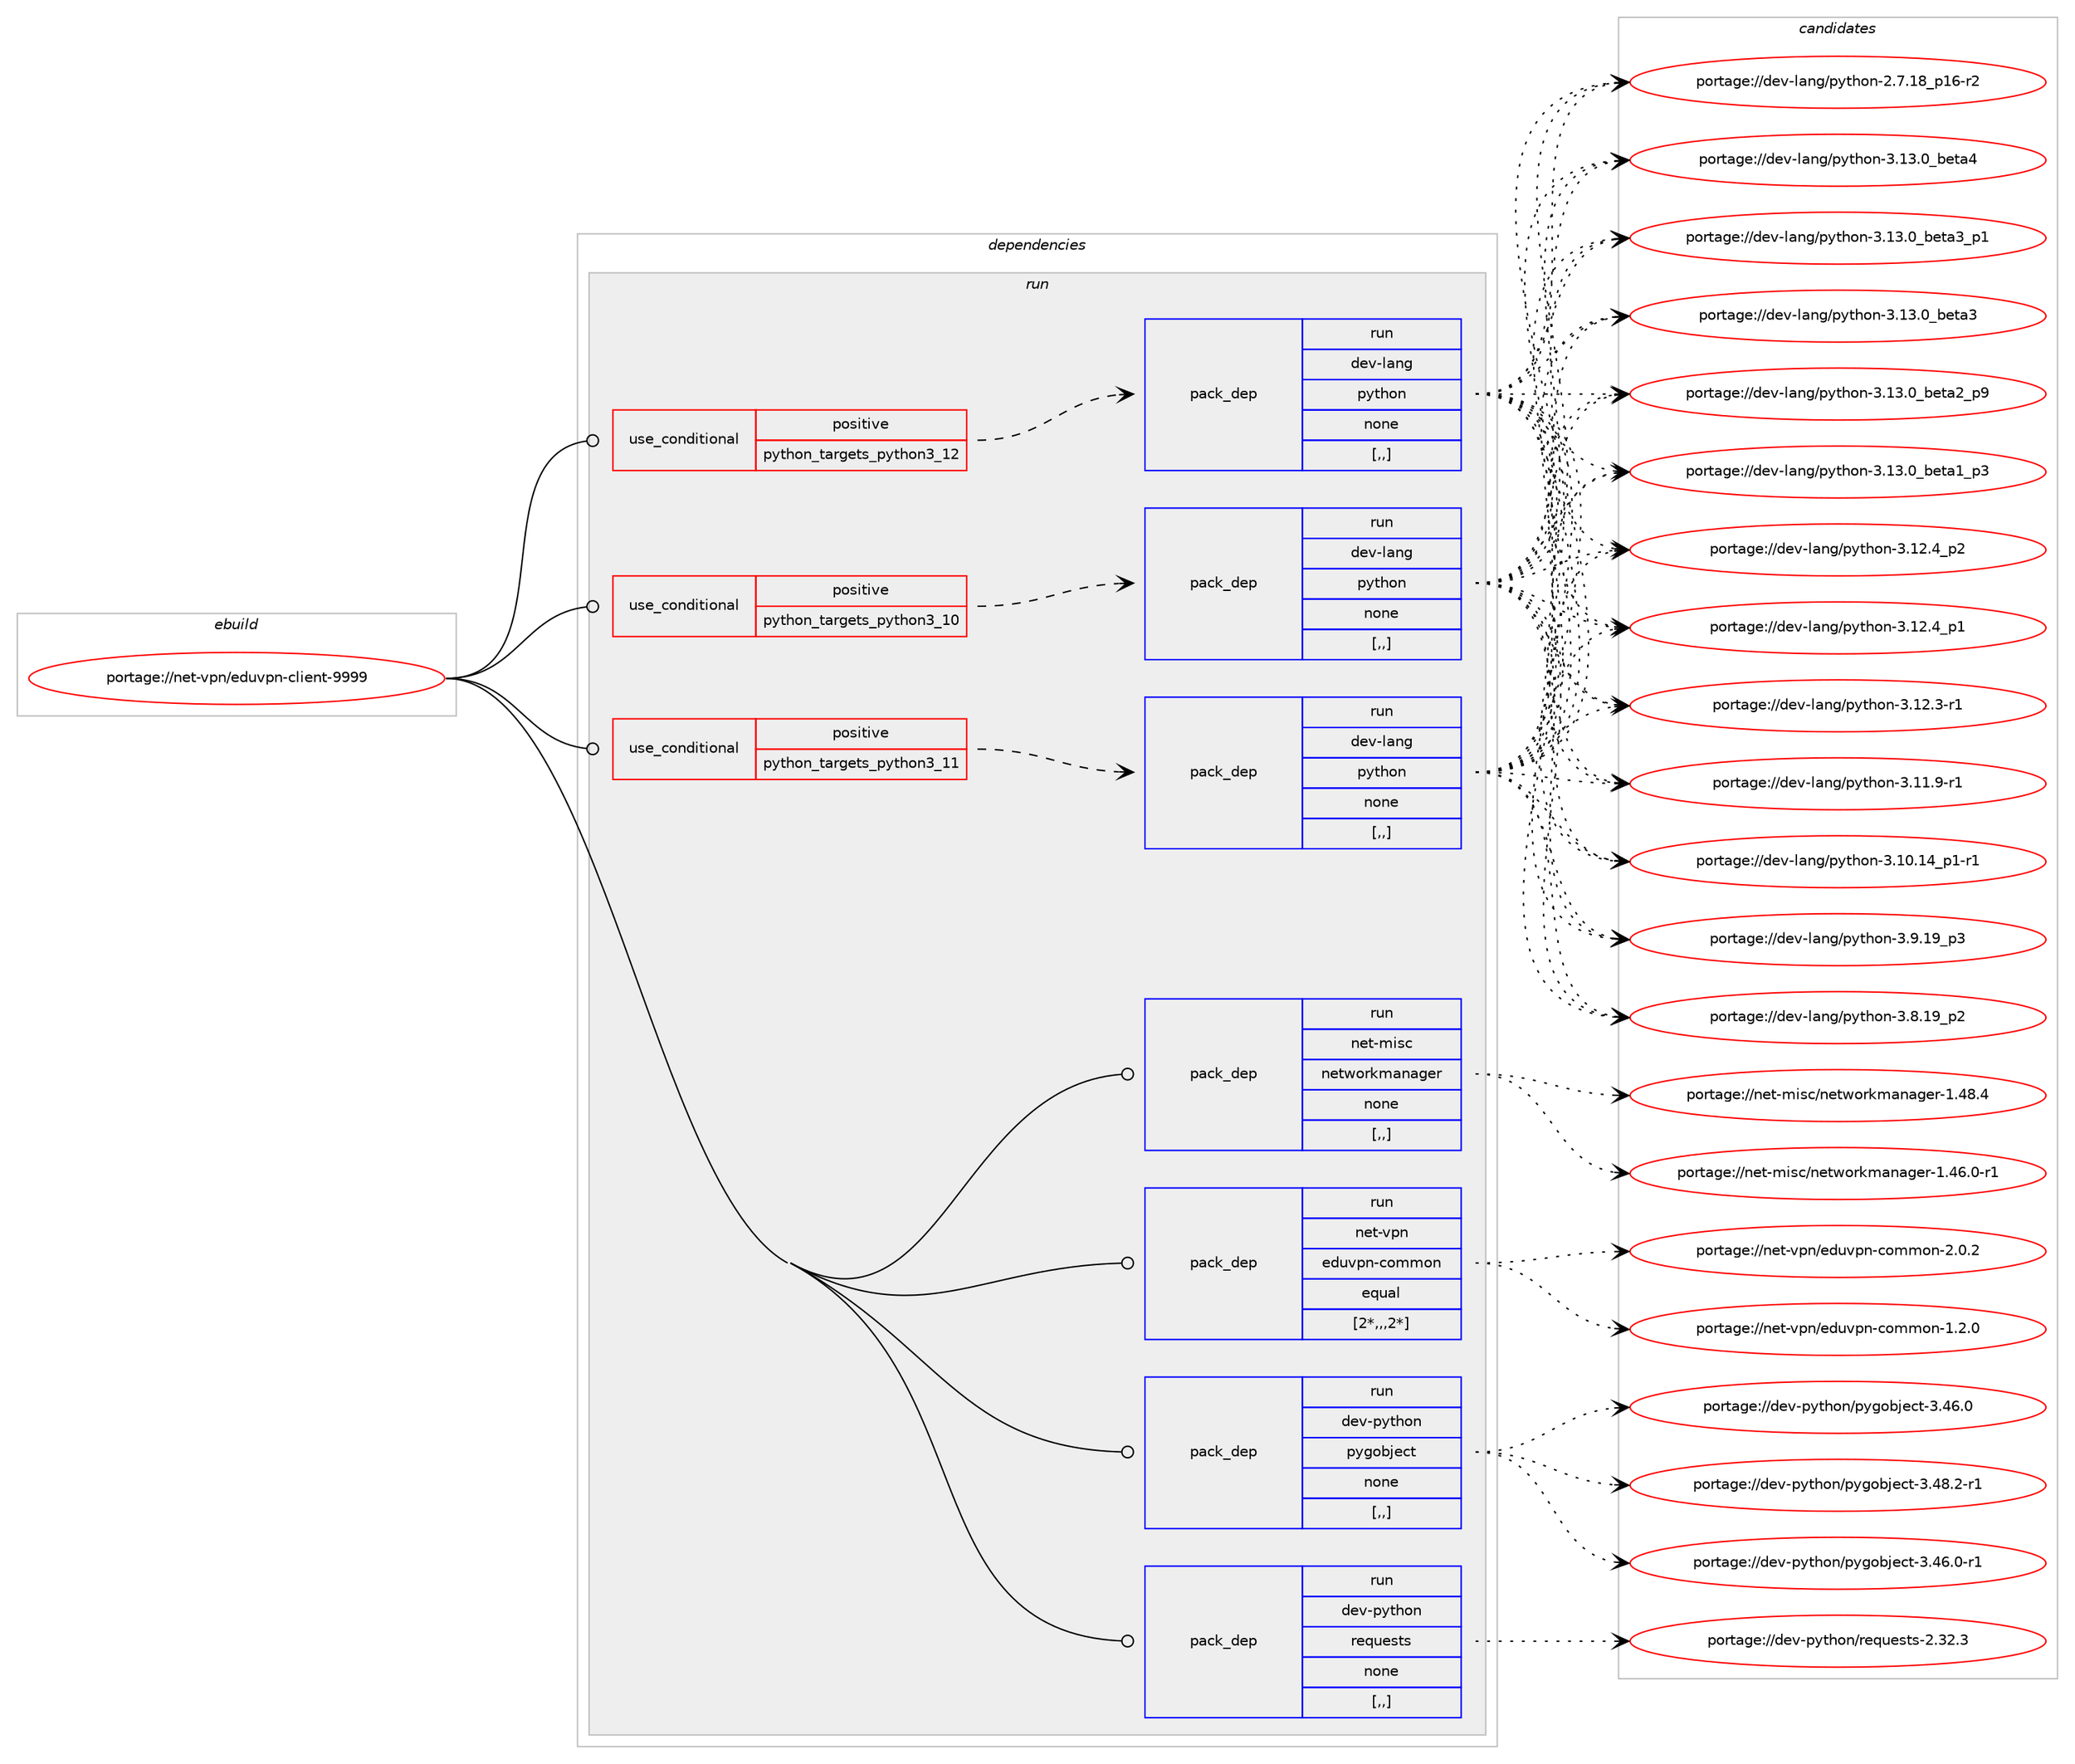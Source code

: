 digraph prolog {

# *************
# Graph options
# *************

newrank=true;
concentrate=true;
compound=true;
graph [rankdir=LR,fontname=Helvetica,fontsize=10,ranksep=1.5];#, ranksep=2.5, nodesep=0.2];
edge  [arrowhead=vee];
node  [fontname=Helvetica,fontsize=10];

# **********
# The ebuild
# **********

subgraph cluster_leftcol {
color=gray;
label=<<i>ebuild</i>>;
id [label="portage://net-vpn/eduvpn-client-9999", color=red, width=4, href="../net-vpn/eduvpn-client-9999.svg"];
}

# ****************
# The dependencies
# ****************

subgraph cluster_midcol {
color=gray;
label=<<i>dependencies</i>>;
subgraph cluster_compile {
fillcolor="#eeeeee";
style=filled;
label=<<i>compile</i>>;
}
subgraph cluster_compileandrun {
fillcolor="#eeeeee";
style=filled;
label=<<i>compile and run</i>>;
}
subgraph cluster_run {
fillcolor="#eeeeee";
style=filled;
label=<<i>run</i>>;
subgraph cond101915 {
dependency385462 [label=<<TABLE BORDER="0" CELLBORDER="1" CELLSPACING="0" CELLPADDING="4"><TR><TD ROWSPAN="3" CELLPADDING="10">use_conditional</TD></TR><TR><TD>positive</TD></TR><TR><TD>python_targets_python3_10</TD></TR></TABLE>>, shape=none, color=red];
subgraph pack280776 {
dependency385463 [label=<<TABLE BORDER="0" CELLBORDER="1" CELLSPACING="0" CELLPADDING="4" WIDTH="220"><TR><TD ROWSPAN="6" CELLPADDING="30">pack_dep</TD></TR><TR><TD WIDTH="110">run</TD></TR><TR><TD>dev-lang</TD></TR><TR><TD>python</TD></TR><TR><TD>none</TD></TR><TR><TD>[,,]</TD></TR></TABLE>>, shape=none, color=blue];
}
dependency385462:e -> dependency385463:w [weight=20,style="dashed",arrowhead="vee"];
}
id:e -> dependency385462:w [weight=20,style="solid",arrowhead="odot"];
subgraph cond101916 {
dependency385464 [label=<<TABLE BORDER="0" CELLBORDER="1" CELLSPACING="0" CELLPADDING="4"><TR><TD ROWSPAN="3" CELLPADDING="10">use_conditional</TD></TR><TR><TD>positive</TD></TR><TR><TD>python_targets_python3_11</TD></TR></TABLE>>, shape=none, color=red];
subgraph pack280777 {
dependency385465 [label=<<TABLE BORDER="0" CELLBORDER="1" CELLSPACING="0" CELLPADDING="4" WIDTH="220"><TR><TD ROWSPAN="6" CELLPADDING="30">pack_dep</TD></TR><TR><TD WIDTH="110">run</TD></TR><TR><TD>dev-lang</TD></TR><TR><TD>python</TD></TR><TR><TD>none</TD></TR><TR><TD>[,,]</TD></TR></TABLE>>, shape=none, color=blue];
}
dependency385464:e -> dependency385465:w [weight=20,style="dashed",arrowhead="vee"];
}
id:e -> dependency385464:w [weight=20,style="solid",arrowhead="odot"];
subgraph cond101917 {
dependency385466 [label=<<TABLE BORDER="0" CELLBORDER="1" CELLSPACING="0" CELLPADDING="4"><TR><TD ROWSPAN="3" CELLPADDING="10">use_conditional</TD></TR><TR><TD>positive</TD></TR><TR><TD>python_targets_python3_12</TD></TR></TABLE>>, shape=none, color=red];
subgraph pack280778 {
dependency385467 [label=<<TABLE BORDER="0" CELLBORDER="1" CELLSPACING="0" CELLPADDING="4" WIDTH="220"><TR><TD ROWSPAN="6" CELLPADDING="30">pack_dep</TD></TR><TR><TD WIDTH="110">run</TD></TR><TR><TD>dev-lang</TD></TR><TR><TD>python</TD></TR><TR><TD>none</TD></TR><TR><TD>[,,]</TD></TR></TABLE>>, shape=none, color=blue];
}
dependency385466:e -> dependency385467:w [weight=20,style="dashed",arrowhead="vee"];
}
id:e -> dependency385466:w [weight=20,style="solid",arrowhead="odot"];
subgraph pack280779 {
dependency385468 [label=<<TABLE BORDER="0" CELLBORDER="1" CELLSPACING="0" CELLPADDING="4" WIDTH="220"><TR><TD ROWSPAN="6" CELLPADDING="30">pack_dep</TD></TR><TR><TD WIDTH="110">run</TD></TR><TR><TD>dev-python</TD></TR><TR><TD>pygobject</TD></TR><TR><TD>none</TD></TR><TR><TD>[,,]</TD></TR></TABLE>>, shape=none, color=blue];
}
id:e -> dependency385468:w [weight=20,style="solid",arrowhead="odot"];
subgraph pack280780 {
dependency385469 [label=<<TABLE BORDER="0" CELLBORDER="1" CELLSPACING="0" CELLPADDING="4" WIDTH="220"><TR><TD ROWSPAN="6" CELLPADDING="30">pack_dep</TD></TR><TR><TD WIDTH="110">run</TD></TR><TR><TD>dev-python</TD></TR><TR><TD>requests</TD></TR><TR><TD>none</TD></TR><TR><TD>[,,]</TD></TR></TABLE>>, shape=none, color=blue];
}
id:e -> dependency385469:w [weight=20,style="solid",arrowhead="odot"];
subgraph pack280781 {
dependency385470 [label=<<TABLE BORDER="0" CELLBORDER="1" CELLSPACING="0" CELLPADDING="4" WIDTH="220"><TR><TD ROWSPAN="6" CELLPADDING="30">pack_dep</TD></TR><TR><TD WIDTH="110">run</TD></TR><TR><TD>net-misc</TD></TR><TR><TD>networkmanager</TD></TR><TR><TD>none</TD></TR><TR><TD>[,,]</TD></TR></TABLE>>, shape=none, color=blue];
}
id:e -> dependency385470:w [weight=20,style="solid",arrowhead="odot"];
subgraph pack280782 {
dependency385471 [label=<<TABLE BORDER="0" CELLBORDER="1" CELLSPACING="0" CELLPADDING="4" WIDTH="220"><TR><TD ROWSPAN="6" CELLPADDING="30">pack_dep</TD></TR><TR><TD WIDTH="110">run</TD></TR><TR><TD>net-vpn</TD></TR><TR><TD>eduvpn-common</TD></TR><TR><TD>equal</TD></TR><TR><TD>[2*,,,2*]</TD></TR></TABLE>>, shape=none, color=blue];
}
id:e -> dependency385471:w [weight=20,style="solid",arrowhead="odot"];
}
}

# **************
# The candidates
# **************

subgraph cluster_choices {
rank=same;
color=gray;
label=<<i>candidates</i>>;

subgraph choice280776 {
color=black;
nodesep=1;
choice1001011184510897110103471121211161041111104551464951464895981011169752 [label="portage://dev-lang/python-3.13.0_beta4", color=red, width=4,href="../dev-lang/python-3.13.0_beta4.svg"];
choice10010111845108971101034711212111610411111045514649514648959810111697519511249 [label="portage://dev-lang/python-3.13.0_beta3_p1", color=red, width=4,href="../dev-lang/python-3.13.0_beta3_p1.svg"];
choice1001011184510897110103471121211161041111104551464951464895981011169751 [label="portage://dev-lang/python-3.13.0_beta3", color=red, width=4,href="../dev-lang/python-3.13.0_beta3.svg"];
choice10010111845108971101034711212111610411111045514649514648959810111697509511257 [label="portage://dev-lang/python-3.13.0_beta2_p9", color=red, width=4,href="../dev-lang/python-3.13.0_beta2_p9.svg"];
choice10010111845108971101034711212111610411111045514649514648959810111697499511251 [label="portage://dev-lang/python-3.13.0_beta1_p3", color=red, width=4,href="../dev-lang/python-3.13.0_beta1_p3.svg"];
choice100101118451089711010347112121116104111110455146495046529511250 [label="portage://dev-lang/python-3.12.4_p2", color=red, width=4,href="../dev-lang/python-3.12.4_p2.svg"];
choice100101118451089711010347112121116104111110455146495046529511249 [label="portage://dev-lang/python-3.12.4_p1", color=red, width=4,href="../dev-lang/python-3.12.4_p1.svg"];
choice100101118451089711010347112121116104111110455146495046514511449 [label="portage://dev-lang/python-3.12.3-r1", color=red, width=4,href="../dev-lang/python-3.12.3-r1.svg"];
choice100101118451089711010347112121116104111110455146494946574511449 [label="portage://dev-lang/python-3.11.9-r1", color=red, width=4,href="../dev-lang/python-3.11.9-r1.svg"];
choice100101118451089711010347112121116104111110455146494846495295112494511449 [label="portage://dev-lang/python-3.10.14_p1-r1", color=red, width=4,href="../dev-lang/python-3.10.14_p1-r1.svg"];
choice100101118451089711010347112121116104111110455146574649579511251 [label="portage://dev-lang/python-3.9.19_p3", color=red, width=4,href="../dev-lang/python-3.9.19_p3.svg"];
choice100101118451089711010347112121116104111110455146564649579511250 [label="portage://dev-lang/python-3.8.19_p2", color=red, width=4,href="../dev-lang/python-3.8.19_p2.svg"];
choice100101118451089711010347112121116104111110455046554649569511249544511450 [label="portage://dev-lang/python-2.7.18_p16-r2", color=red, width=4,href="../dev-lang/python-2.7.18_p16-r2.svg"];
dependency385463:e -> choice1001011184510897110103471121211161041111104551464951464895981011169752:w [style=dotted,weight="100"];
dependency385463:e -> choice10010111845108971101034711212111610411111045514649514648959810111697519511249:w [style=dotted,weight="100"];
dependency385463:e -> choice1001011184510897110103471121211161041111104551464951464895981011169751:w [style=dotted,weight="100"];
dependency385463:e -> choice10010111845108971101034711212111610411111045514649514648959810111697509511257:w [style=dotted,weight="100"];
dependency385463:e -> choice10010111845108971101034711212111610411111045514649514648959810111697499511251:w [style=dotted,weight="100"];
dependency385463:e -> choice100101118451089711010347112121116104111110455146495046529511250:w [style=dotted,weight="100"];
dependency385463:e -> choice100101118451089711010347112121116104111110455146495046529511249:w [style=dotted,weight="100"];
dependency385463:e -> choice100101118451089711010347112121116104111110455146495046514511449:w [style=dotted,weight="100"];
dependency385463:e -> choice100101118451089711010347112121116104111110455146494946574511449:w [style=dotted,weight="100"];
dependency385463:e -> choice100101118451089711010347112121116104111110455146494846495295112494511449:w [style=dotted,weight="100"];
dependency385463:e -> choice100101118451089711010347112121116104111110455146574649579511251:w [style=dotted,weight="100"];
dependency385463:e -> choice100101118451089711010347112121116104111110455146564649579511250:w [style=dotted,weight="100"];
dependency385463:e -> choice100101118451089711010347112121116104111110455046554649569511249544511450:w [style=dotted,weight="100"];
}
subgraph choice280777 {
color=black;
nodesep=1;
choice1001011184510897110103471121211161041111104551464951464895981011169752 [label="portage://dev-lang/python-3.13.0_beta4", color=red, width=4,href="../dev-lang/python-3.13.0_beta4.svg"];
choice10010111845108971101034711212111610411111045514649514648959810111697519511249 [label="portage://dev-lang/python-3.13.0_beta3_p1", color=red, width=4,href="../dev-lang/python-3.13.0_beta3_p1.svg"];
choice1001011184510897110103471121211161041111104551464951464895981011169751 [label="portage://dev-lang/python-3.13.0_beta3", color=red, width=4,href="../dev-lang/python-3.13.0_beta3.svg"];
choice10010111845108971101034711212111610411111045514649514648959810111697509511257 [label="portage://dev-lang/python-3.13.0_beta2_p9", color=red, width=4,href="../dev-lang/python-3.13.0_beta2_p9.svg"];
choice10010111845108971101034711212111610411111045514649514648959810111697499511251 [label="portage://dev-lang/python-3.13.0_beta1_p3", color=red, width=4,href="../dev-lang/python-3.13.0_beta1_p3.svg"];
choice100101118451089711010347112121116104111110455146495046529511250 [label="portage://dev-lang/python-3.12.4_p2", color=red, width=4,href="../dev-lang/python-3.12.4_p2.svg"];
choice100101118451089711010347112121116104111110455146495046529511249 [label="portage://dev-lang/python-3.12.4_p1", color=red, width=4,href="../dev-lang/python-3.12.4_p1.svg"];
choice100101118451089711010347112121116104111110455146495046514511449 [label="portage://dev-lang/python-3.12.3-r1", color=red, width=4,href="../dev-lang/python-3.12.3-r1.svg"];
choice100101118451089711010347112121116104111110455146494946574511449 [label="portage://dev-lang/python-3.11.9-r1", color=red, width=4,href="../dev-lang/python-3.11.9-r1.svg"];
choice100101118451089711010347112121116104111110455146494846495295112494511449 [label="portage://dev-lang/python-3.10.14_p1-r1", color=red, width=4,href="../dev-lang/python-3.10.14_p1-r1.svg"];
choice100101118451089711010347112121116104111110455146574649579511251 [label="portage://dev-lang/python-3.9.19_p3", color=red, width=4,href="../dev-lang/python-3.9.19_p3.svg"];
choice100101118451089711010347112121116104111110455146564649579511250 [label="portage://dev-lang/python-3.8.19_p2", color=red, width=4,href="../dev-lang/python-3.8.19_p2.svg"];
choice100101118451089711010347112121116104111110455046554649569511249544511450 [label="portage://dev-lang/python-2.7.18_p16-r2", color=red, width=4,href="../dev-lang/python-2.7.18_p16-r2.svg"];
dependency385465:e -> choice1001011184510897110103471121211161041111104551464951464895981011169752:w [style=dotted,weight="100"];
dependency385465:e -> choice10010111845108971101034711212111610411111045514649514648959810111697519511249:w [style=dotted,weight="100"];
dependency385465:e -> choice1001011184510897110103471121211161041111104551464951464895981011169751:w [style=dotted,weight="100"];
dependency385465:e -> choice10010111845108971101034711212111610411111045514649514648959810111697509511257:w [style=dotted,weight="100"];
dependency385465:e -> choice10010111845108971101034711212111610411111045514649514648959810111697499511251:w [style=dotted,weight="100"];
dependency385465:e -> choice100101118451089711010347112121116104111110455146495046529511250:w [style=dotted,weight="100"];
dependency385465:e -> choice100101118451089711010347112121116104111110455146495046529511249:w [style=dotted,weight="100"];
dependency385465:e -> choice100101118451089711010347112121116104111110455146495046514511449:w [style=dotted,weight="100"];
dependency385465:e -> choice100101118451089711010347112121116104111110455146494946574511449:w [style=dotted,weight="100"];
dependency385465:e -> choice100101118451089711010347112121116104111110455146494846495295112494511449:w [style=dotted,weight="100"];
dependency385465:e -> choice100101118451089711010347112121116104111110455146574649579511251:w [style=dotted,weight="100"];
dependency385465:e -> choice100101118451089711010347112121116104111110455146564649579511250:w [style=dotted,weight="100"];
dependency385465:e -> choice100101118451089711010347112121116104111110455046554649569511249544511450:w [style=dotted,weight="100"];
}
subgraph choice280778 {
color=black;
nodesep=1;
choice1001011184510897110103471121211161041111104551464951464895981011169752 [label="portage://dev-lang/python-3.13.0_beta4", color=red, width=4,href="../dev-lang/python-3.13.0_beta4.svg"];
choice10010111845108971101034711212111610411111045514649514648959810111697519511249 [label="portage://dev-lang/python-3.13.0_beta3_p1", color=red, width=4,href="../dev-lang/python-3.13.0_beta3_p1.svg"];
choice1001011184510897110103471121211161041111104551464951464895981011169751 [label="portage://dev-lang/python-3.13.0_beta3", color=red, width=4,href="../dev-lang/python-3.13.0_beta3.svg"];
choice10010111845108971101034711212111610411111045514649514648959810111697509511257 [label="portage://dev-lang/python-3.13.0_beta2_p9", color=red, width=4,href="../dev-lang/python-3.13.0_beta2_p9.svg"];
choice10010111845108971101034711212111610411111045514649514648959810111697499511251 [label="portage://dev-lang/python-3.13.0_beta1_p3", color=red, width=4,href="../dev-lang/python-3.13.0_beta1_p3.svg"];
choice100101118451089711010347112121116104111110455146495046529511250 [label="portage://dev-lang/python-3.12.4_p2", color=red, width=4,href="../dev-lang/python-3.12.4_p2.svg"];
choice100101118451089711010347112121116104111110455146495046529511249 [label="portage://dev-lang/python-3.12.4_p1", color=red, width=4,href="../dev-lang/python-3.12.4_p1.svg"];
choice100101118451089711010347112121116104111110455146495046514511449 [label="portage://dev-lang/python-3.12.3-r1", color=red, width=4,href="../dev-lang/python-3.12.3-r1.svg"];
choice100101118451089711010347112121116104111110455146494946574511449 [label="portage://dev-lang/python-3.11.9-r1", color=red, width=4,href="../dev-lang/python-3.11.9-r1.svg"];
choice100101118451089711010347112121116104111110455146494846495295112494511449 [label="portage://dev-lang/python-3.10.14_p1-r1", color=red, width=4,href="../dev-lang/python-3.10.14_p1-r1.svg"];
choice100101118451089711010347112121116104111110455146574649579511251 [label="portage://dev-lang/python-3.9.19_p3", color=red, width=4,href="../dev-lang/python-3.9.19_p3.svg"];
choice100101118451089711010347112121116104111110455146564649579511250 [label="portage://dev-lang/python-3.8.19_p2", color=red, width=4,href="../dev-lang/python-3.8.19_p2.svg"];
choice100101118451089711010347112121116104111110455046554649569511249544511450 [label="portage://dev-lang/python-2.7.18_p16-r2", color=red, width=4,href="../dev-lang/python-2.7.18_p16-r2.svg"];
dependency385467:e -> choice1001011184510897110103471121211161041111104551464951464895981011169752:w [style=dotted,weight="100"];
dependency385467:e -> choice10010111845108971101034711212111610411111045514649514648959810111697519511249:w [style=dotted,weight="100"];
dependency385467:e -> choice1001011184510897110103471121211161041111104551464951464895981011169751:w [style=dotted,weight="100"];
dependency385467:e -> choice10010111845108971101034711212111610411111045514649514648959810111697509511257:w [style=dotted,weight="100"];
dependency385467:e -> choice10010111845108971101034711212111610411111045514649514648959810111697499511251:w [style=dotted,weight="100"];
dependency385467:e -> choice100101118451089711010347112121116104111110455146495046529511250:w [style=dotted,weight="100"];
dependency385467:e -> choice100101118451089711010347112121116104111110455146495046529511249:w [style=dotted,weight="100"];
dependency385467:e -> choice100101118451089711010347112121116104111110455146495046514511449:w [style=dotted,weight="100"];
dependency385467:e -> choice100101118451089711010347112121116104111110455146494946574511449:w [style=dotted,weight="100"];
dependency385467:e -> choice100101118451089711010347112121116104111110455146494846495295112494511449:w [style=dotted,weight="100"];
dependency385467:e -> choice100101118451089711010347112121116104111110455146574649579511251:w [style=dotted,weight="100"];
dependency385467:e -> choice100101118451089711010347112121116104111110455146564649579511250:w [style=dotted,weight="100"];
dependency385467:e -> choice100101118451089711010347112121116104111110455046554649569511249544511450:w [style=dotted,weight="100"];
}
subgraph choice280779 {
color=black;
nodesep=1;
choice10010111845112121116104111110471121211031119810610199116455146525646504511449 [label="portage://dev-python/pygobject-3.48.2-r1", color=red, width=4,href="../dev-python/pygobject-3.48.2-r1.svg"];
choice10010111845112121116104111110471121211031119810610199116455146525446484511449 [label="portage://dev-python/pygobject-3.46.0-r1", color=red, width=4,href="../dev-python/pygobject-3.46.0-r1.svg"];
choice1001011184511212111610411111047112121103111981061019911645514652544648 [label="portage://dev-python/pygobject-3.46.0", color=red, width=4,href="../dev-python/pygobject-3.46.0.svg"];
dependency385468:e -> choice10010111845112121116104111110471121211031119810610199116455146525646504511449:w [style=dotted,weight="100"];
dependency385468:e -> choice10010111845112121116104111110471121211031119810610199116455146525446484511449:w [style=dotted,weight="100"];
dependency385468:e -> choice1001011184511212111610411111047112121103111981061019911645514652544648:w [style=dotted,weight="100"];
}
subgraph choice280780 {
color=black;
nodesep=1;
choice100101118451121211161041111104711410111311710111511611545504651504651 [label="portage://dev-python/requests-2.32.3", color=red, width=4,href="../dev-python/requests-2.32.3.svg"];
dependency385469:e -> choice100101118451121211161041111104711410111311710111511611545504651504651:w [style=dotted,weight="100"];
}
subgraph choice280781 {
color=black;
nodesep=1;
choice110101116451091051159947110101116119111114107109971109710310111445494652564652 [label="portage://net-misc/networkmanager-1.48.4", color=red, width=4,href="../net-misc/networkmanager-1.48.4.svg"];
choice1101011164510910511599471101011161191111141071099711097103101114454946525446484511449 [label="portage://net-misc/networkmanager-1.46.0-r1", color=red, width=4,href="../net-misc/networkmanager-1.46.0-r1.svg"];
dependency385470:e -> choice110101116451091051159947110101116119111114107109971109710310111445494652564652:w [style=dotted,weight="100"];
dependency385470:e -> choice1101011164510910511599471101011161191111141071099711097103101114454946525446484511449:w [style=dotted,weight="100"];
}
subgraph choice280782 {
color=black;
nodesep=1;
choice11010111645118112110471011001171181121104599111109109111110455046484650 [label="portage://net-vpn/eduvpn-common-2.0.2", color=red, width=4,href="../net-vpn/eduvpn-common-2.0.2.svg"];
choice11010111645118112110471011001171181121104599111109109111110454946504648 [label="portage://net-vpn/eduvpn-common-1.2.0", color=red, width=4,href="../net-vpn/eduvpn-common-1.2.0.svg"];
dependency385471:e -> choice11010111645118112110471011001171181121104599111109109111110455046484650:w [style=dotted,weight="100"];
dependency385471:e -> choice11010111645118112110471011001171181121104599111109109111110454946504648:w [style=dotted,weight="100"];
}
}

}
